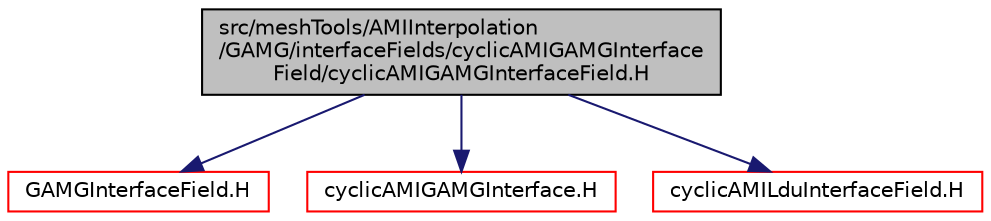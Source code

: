 digraph "src/meshTools/AMIInterpolation/GAMG/interfaceFields/cyclicAMIGAMGInterfaceField/cyclicAMIGAMGInterfaceField.H"
{
  bgcolor="transparent";
  edge [fontname="Helvetica",fontsize="10",labelfontname="Helvetica",labelfontsize="10"];
  node [fontname="Helvetica",fontsize="10",shape=record];
  Node1 [label="src/meshTools/AMIInterpolation\l/GAMG/interfaceFields/cyclicAMIGAMGInterface\lField/cyclicAMIGAMGInterfaceField.H",height=0.2,width=0.4,color="black", fillcolor="grey75", style="filled", fontcolor="black"];
  Node1 -> Node2 [color="midnightblue",fontsize="10",style="solid",fontname="Helvetica"];
  Node2 [label="GAMGInterfaceField.H",height=0.2,width=0.4,color="red",URL="$a08711.html"];
  Node1 -> Node3 [color="midnightblue",fontsize="10",style="solid",fontname="Helvetica"];
  Node3 [label="cyclicAMIGAMGInterface.H",height=0.2,width=0.4,color="red",URL="$a07511.html"];
  Node1 -> Node4 [color="midnightblue",fontsize="10",style="solid",fontname="Helvetica"];
  Node4 [label="cyclicAMILduInterfaceField.H",height=0.2,width=0.4,color="red",URL="$a07528.html"];
}
